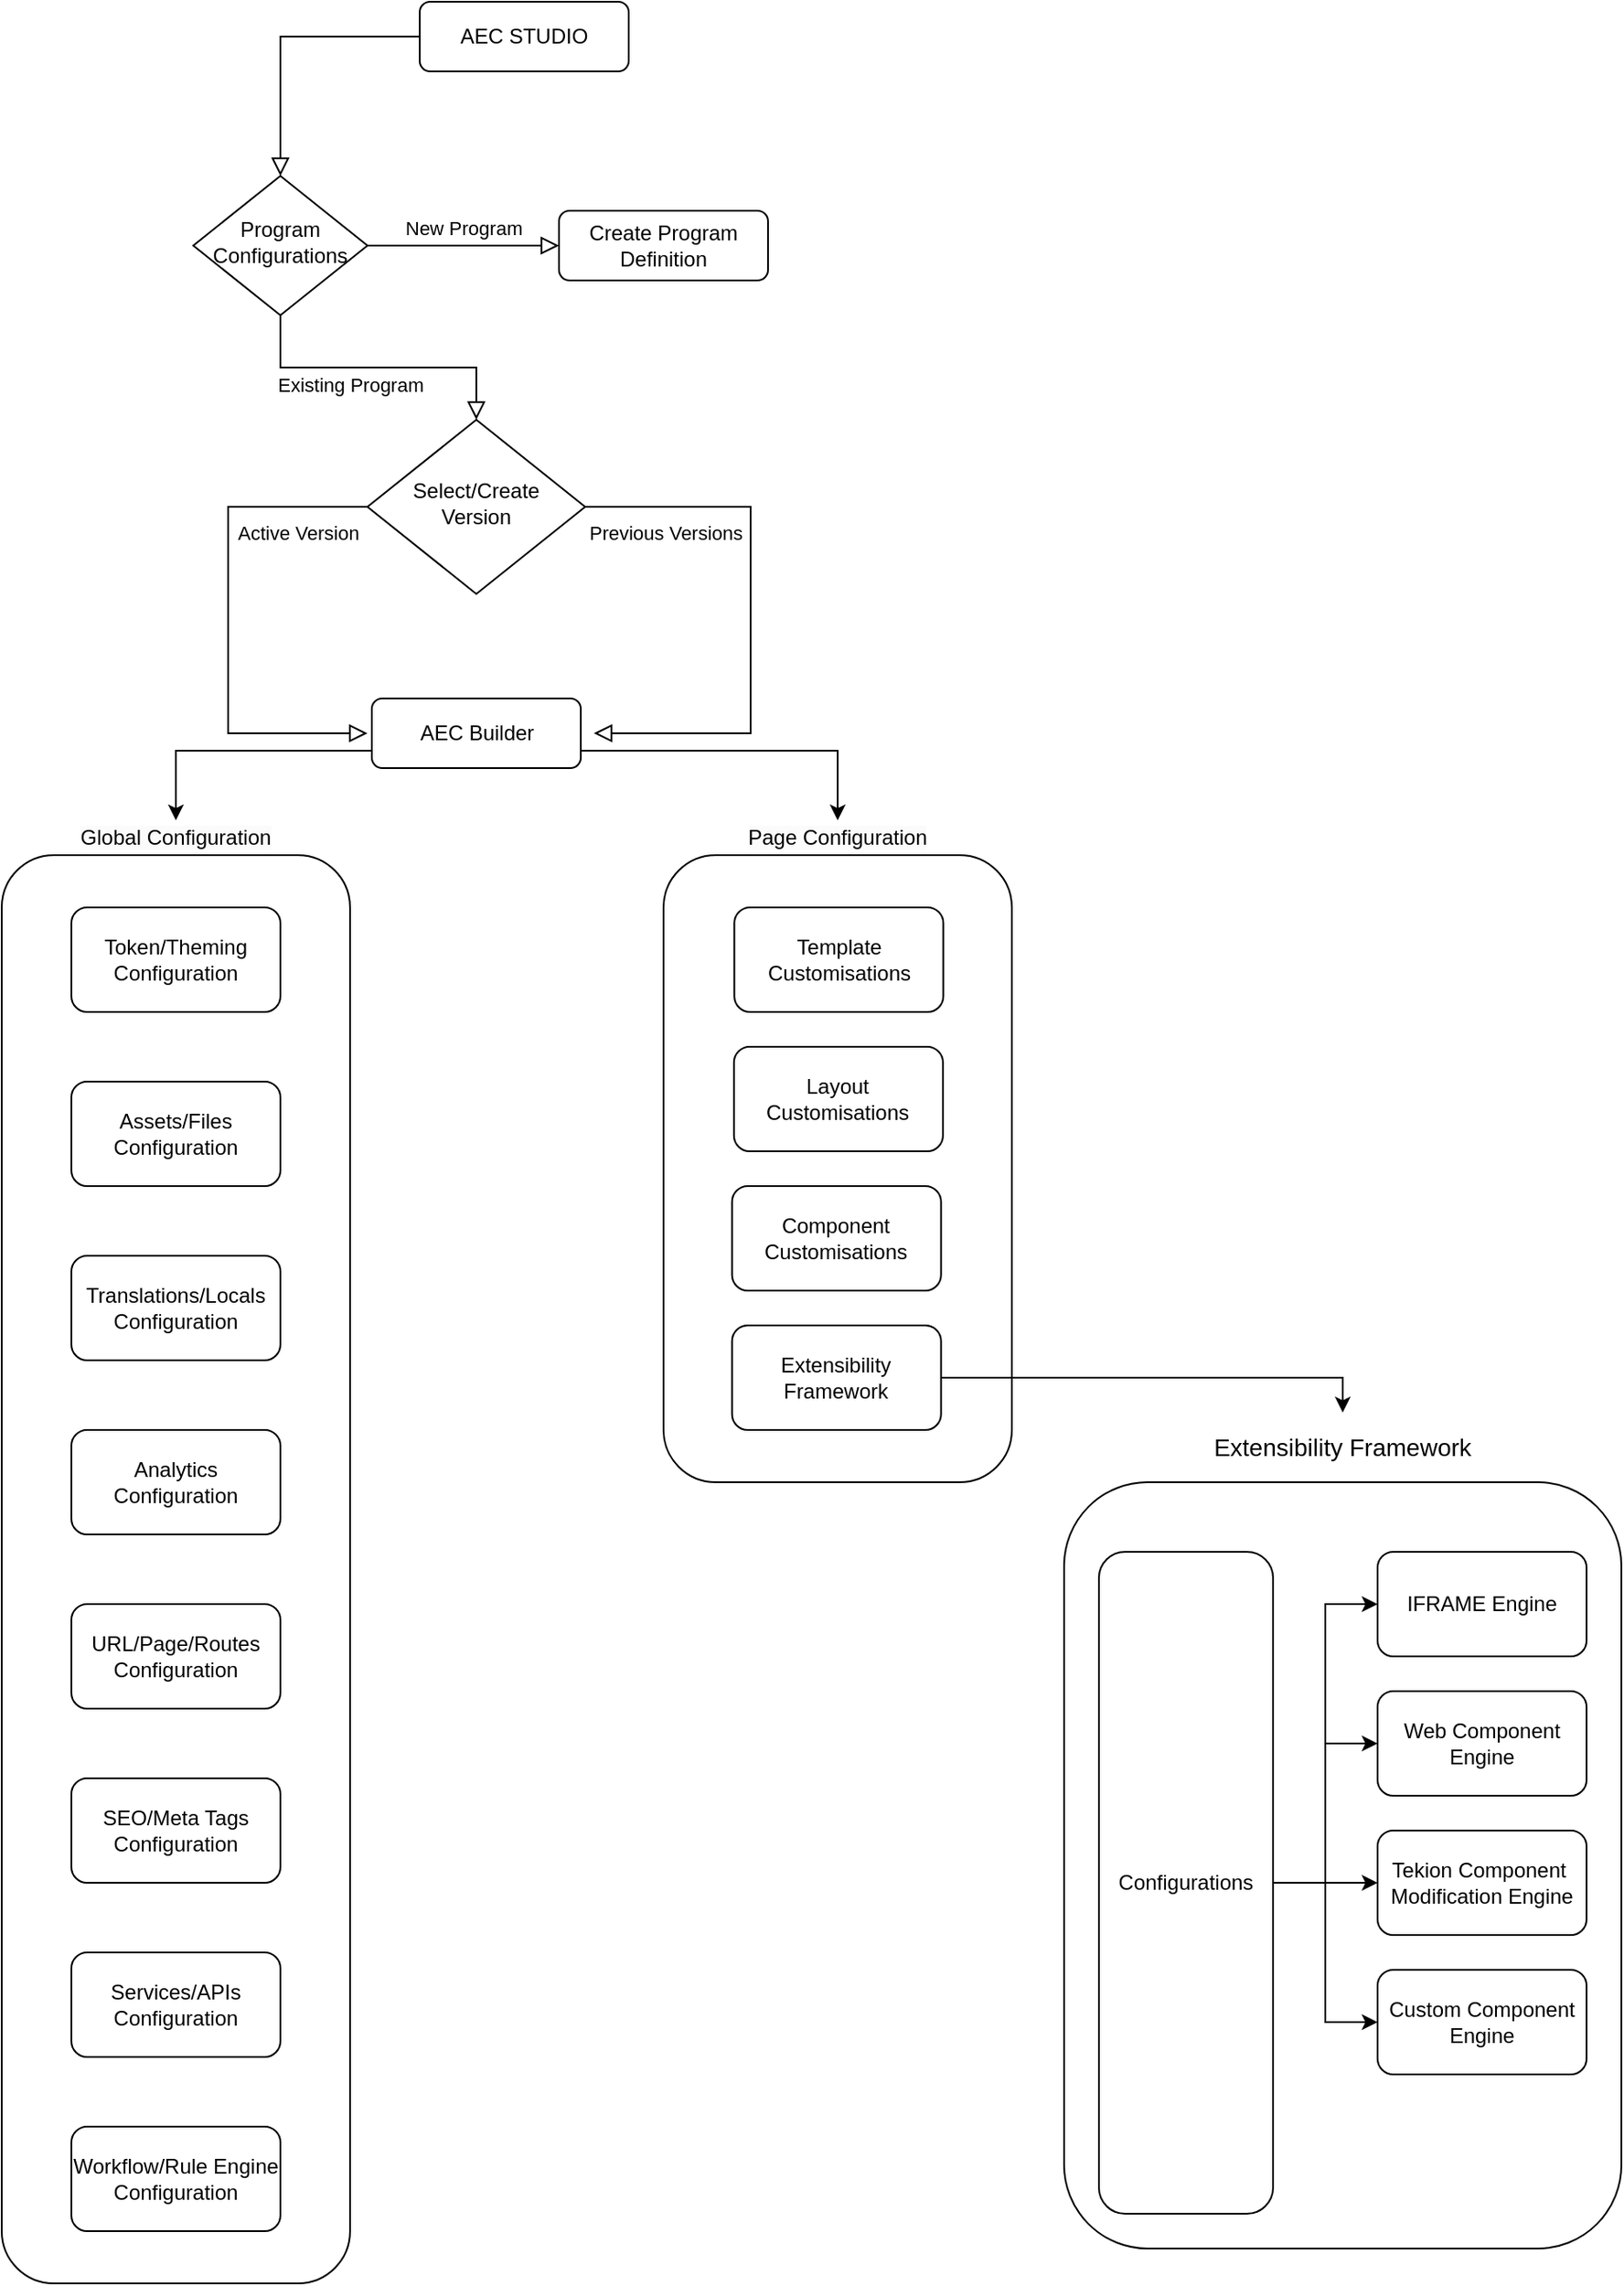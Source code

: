 <mxfile version="24.7.17">
  <diagram id="C5RBs43oDa-KdzZeNtuy" name="Page-1">
    <mxGraphModel dx="2440" dy="1292" grid="1" gridSize="10" guides="1" tooltips="1" connect="1" arrows="1" fold="1" page="1" pageScale="1" pageWidth="827" pageHeight="1169" math="0" shadow="0">
      <root>
        <mxCell id="WIyWlLk6GJQsqaUBKTNV-0" />
        <mxCell id="WIyWlLk6GJQsqaUBKTNV-1" parent="WIyWlLk6GJQsqaUBKTNV-0" />
        <mxCell id="1dSOrY2WGg7x927SlMmq-34" value="" style="rounded=1;whiteSpace=wrap;html=1;fillColor=none;container=0;" vertex="1" parent="WIyWlLk6GJQsqaUBKTNV-1">
          <mxGeometry x="60" y="560" width="200" height="820" as="geometry" />
        </mxCell>
        <mxCell id="WIyWlLk6GJQsqaUBKTNV-2" value="" style="rounded=0;html=1;jettySize=auto;orthogonalLoop=1;fontSize=11;endArrow=block;endFill=0;endSize=8;strokeWidth=1;shadow=0;labelBackgroundColor=none;edgeStyle=orthogonalEdgeStyle;" parent="WIyWlLk6GJQsqaUBKTNV-1" source="WIyWlLk6GJQsqaUBKTNV-3" target="WIyWlLk6GJQsqaUBKTNV-6" edge="1">
          <mxGeometry relative="1" as="geometry" />
        </mxCell>
        <mxCell id="WIyWlLk6GJQsqaUBKTNV-3" value="AEC STUDIO" style="rounded=1;whiteSpace=wrap;html=1;fontSize=12;glass=0;strokeWidth=1;shadow=0;" parent="WIyWlLk6GJQsqaUBKTNV-1" vertex="1">
          <mxGeometry x="300" y="70" width="120" height="40" as="geometry" />
        </mxCell>
        <mxCell id="WIyWlLk6GJQsqaUBKTNV-4" value="Existing Program" style="rounded=0;html=1;jettySize=auto;orthogonalLoop=1;fontSize=11;endArrow=block;endFill=0;endSize=8;strokeWidth=1;shadow=0;labelBackgroundColor=none;edgeStyle=orthogonalEdgeStyle;" parent="WIyWlLk6GJQsqaUBKTNV-1" source="WIyWlLk6GJQsqaUBKTNV-6" target="WIyWlLk6GJQsqaUBKTNV-10" edge="1">
          <mxGeometry x="-0.188" y="-10" relative="1" as="geometry">
            <mxPoint as="offset" />
          </mxGeometry>
        </mxCell>
        <mxCell id="WIyWlLk6GJQsqaUBKTNV-5" value="New Program" style="edgeStyle=orthogonalEdgeStyle;rounded=0;html=1;jettySize=auto;orthogonalLoop=1;fontSize=11;endArrow=block;endFill=0;endSize=8;strokeWidth=1;shadow=0;labelBackgroundColor=none;" parent="WIyWlLk6GJQsqaUBKTNV-1" source="WIyWlLk6GJQsqaUBKTNV-6" target="WIyWlLk6GJQsqaUBKTNV-7" edge="1">
          <mxGeometry y="10" relative="1" as="geometry">
            <mxPoint as="offset" />
          </mxGeometry>
        </mxCell>
        <mxCell id="WIyWlLk6GJQsqaUBKTNV-6" value="Program Configurations" style="rhombus;whiteSpace=wrap;html=1;shadow=0;fontFamily=Helvetica;fontSize=12;align=center;strokeWidth=1;spacing=6;spacingTop=-4;" parent="WIyWlLk6GJQsqaUBKTNV-1" vertex="1">
          <mxGeometry x="170" y="170" width="100" height="80" as="geometry" />
        </mxCell>
        <mxCell id="WIyWlLk6GJQsqaUBKTNV-7" value="Create Program Definition" style="rounded=1;whiteSpace=wrap;html=1;fontSize=12;glass=0;strokeWidth=1;shadow=0;" parent="WIyWlLk6GJQsqaUBKTNV-1" vertex="1">
          <mxGeometry x="380" y="190" width="120" height="40" as="geometry" />
        </mxCell>
        <mxCell id="WIyWlLk6GJQsqaUBKTNV-8" value="" style="rounded=0;html=1;jettySize=auto;orthogonalLoop=1;fontSize=11;endArrow=block;endFill=0;endSize=8;strokeWidth=1;shadow=0;labelBackgroundColor=none;edgeStyle=orthogonalEdgeStyle;exitX=0;exitY=0.5;exitDx=0;exitDy=0;" parent="WIyWlLk6GJQsqaUBKTNV-1" source="WIyWlLk6GJQsqaUBKTNV-10" edge="1">
          <mxGeometry x="0.333" y="20" relative="1" as="geometry">
            <mxPoint as="offset" />
            <mxPoint x="270" y="490" as="targetPoint" />
            <Array as="points">
              <mxPoint x="190" y="360" />
              <mxPoint x="190" y="490" />
            </Array>
          </mxGeometry>
        </mxCell>
        <mxCell id="1dSOrY2WGg7x927SlMmq-7" value="Active Version" style="edgeLabel;html=1;align=center;verticalAlign=middle;resizable=0;points=[];" vertex="1" connectable="0" parent="WIyWlLk6GJQsqaUBKTNV-8">
          <mxGeometry x="-0.439" relative="1" as="geometry">
            <mxPoint x="40" y="13" as="offset" />
          </mxGeometry>
        </mxCell>
        <mxCell id="WIyWlLk6GJQsqaUBKTNV-9" value="Previous Versions" style="edgeStyle=orthogonalEdgeStyle;rounded=0;html=1;jettySize=auto;orthogonalLoop=1;fontSize=11;endArrow=block;endFill=0;endSize=8;strokeWidth=1;shadow=0;labelBackgroundColor=none;" parent="WIyWlLk6GJQsqaUBKTNV-1" source="WIyWlLk6GJQsqaUBKTNV-10" edge="1">
          <mxGeometry x="-0.716" y="-15" relative="1" as="geometry">
            <mxPoint x="1" as="offset" />
            <mxPoint x="400" y="490" as="targetPoint" />
            <Array as="points">
              <mxPoint x="490" y="360" />
              <mxPoint x="490" y="490" />
            </Array>
          </mxGeometry>
        </mxCell>
        <mxCell id="WIyWlLk6GJQsqaUBKTNV-10" value="Select/Create Version" style="rhombus;whiteSpace=wrap;html=1;shadow=0;fontFamily=Helvetica;fontSize=12;align=center;strokeWidth=1;spacing=6;spacingTop=-4;" parent="WIyWlLk6GJQsqaUBKTNV-1" vertex="1">
          <mxGeometry x="270" y="310" width="125" height="100" as="geometry" />
        </mxCell>
        <mxCell id="1dSOrY2WGg7x927SlMmq-13" value="Token/Theming Configuration" style="rounded=1;whiteSpace=wrap;html=1;" vertex="1" parent="WIyWlLk6GJQsqaUBKTNV-1">
          <mxGeometry x="100" y="590" width="120" height="60" as="geometry" />
        </mxCell>
        <mxCell id="1dSOrY2WGg7x927SlMmq-38" style="edgeStyle=orthogonalEdgeStyle;rounded=0;orthogonalLoop=1;jettySize=auto;html=1;entryX=0.5;entryY=0;entryDx=0;entryDy=0;" edge="1" parent="WIyWlLk6GJQsqaUBKTNV-1" source="1dSOrY2WGg7x927SlMmq-19" target="1dSOrY2WGg7x927SlMmq-36">
          <mxGeometry relative="1" as="geometry">
            <Array as="points">
              <mxPoint x="160" y="500" />
            </Array>
          </mxGeometry>
        </mxCell>
        <mxCell id="1dSOrY2WGg7x927SlMmq-39" style="edgeStyle=orthogonalEdgeStyle;rounded=0;orthogonalLoop=1;jettySize=auto;html=1;" edge="1" parent="WIyWlLk6GJQsqaUBKTNV-1" source="1dSOrY2WGg7x927SlMmq-19" target="1dSOrY2WGg7x927SlMmq-37">
          <mxGeometry relative="1" as="geometry">
            <Array as="points">
              <mxPoint x="540" y="500" />
            </Array>
          </mxGeometry>
        </mxCell>
        <mxCell id="1dSOrY2WGg7x927SlMmq-19" value="AEC Builder" style="rounded=1;whiteSpace=wrap;html=1;fontSize=12;glass=0;strokeWidth=1;shadow=0;" vertex="1" parent="WIyWlLk6GJQsqaUBKTNV-1">
          <mxGeometry x="272.5" y="470" width="120" height="40" as="geometry" />
        </mxCell>
        <mxCell id="1dSOrY2WGg7x927SlMmq-20" value="" style="group" vertex="1" connectable="0" parent="WIyWlLk6GJQsqaUBKTNV-1">
          <mxGeometry x="440" y="560" width="200" height="360" as="geometry" />
        </mxCell>
        <mxCell id="1dSOrY2WGg7x927SlMmq-11" value="" style="rounded=1;whiteSpace=wrap;html=1;fillColor=none;container=0;" vertex="1" parent="1dSOrY2WGg7x927SlMmq-20">
          <mxGeometry width="200" height="360" as="geometry" />
        </mxCell>
        <mxCell id="1dSOrY2WGg7x927SlMmq-15" value="Template Customisations" style="rounded=1;whiteSpace=wrap;html=1;container=0;" vertex="1" parent="1dSOrY2WGg7x927SlMmq-20">
          <mxGeometry x="40.66" y="30" width="120" height="60" as="geometry" />
        </mxCell>
        <mxCell id="1dSOrY2WGg7x927SlMmq-14" value="Layout Customisations" style="rounded=1;whiteSpace=wrap;html=1;container=0;" vertex="1" parent="1dSOrY2WGg7x927SlMmq-20">
          <mxGeometry x="40.44" y="110" width="120" height="60" as="geometry" />
        </mxCell>
        <mxCell id="1dSOrY2WGg7x927SlMmq-16" value="Component Customisations" style="rounded=1;whiteSpace=wrap;html=1;container=0;" vertex="1" parent="1dSOrY2WGg7x927SlMmq-20">
          <mxGeometry x="39.34" y="190" width="120" height="60" as="geometry" />
        </mxCell>
        <mxCell id="1dSOrY2WGg7x927SlMmq-17" value="Extensibility Framework" style="rounded=1;whiteSpace=wrap;html=1;container=0;" vertex="1" parent="1dSOrY2WGg7x927SlMmq-20">
          <mxGeometry x="39.34" y="270" width="120" height="60" as="geometry" />
        </mxCell>
        <mxCell id="1dSOrY2WGg7x927SlMmq-21" value="Assets/Files Configuration" style="rounded=1;whiteSpace=wrap;html=1;" vertex="1" parent="WIyWlLk6GJQsqaUBKTNV-1">
          <mxGeometry x="100" y="690" width="120" height="60" as="geometry" />
        </mxCell>
        <mxCell id="1dSOrY2WGg7x927SlMmq-22" value="URL/Page/Routes&lt;br&gt;Configuration" style="rounded=1;whiteSpace=wrap;html=1;" vertex="1" parent="WIyWlLk6GJQsqaUBKTNV-1">
          <mxGeometry x="100" y="990" width="120" height="60" as="geometry" />
        </mxCell>
        <mxCell id="1dSOrY2WGg7x927SlMmq-23" value="Translations/Locals&lt;br&gt;Configuration" style="rounded=1;whiteSpace=wrap;html=1;" vertex="1" parent="WIyWlLk6GJQsqaUBKTNV-1">
          <mxGeometry x="100" y="790" width="120" height="60" as="geometry" />
        </mxCell>
        <mxCell id="1dSOrY2WGg7x927SlMmq-24" value="Analytics&lt;br&gt;Configuration" style="rounded=1;whiteSpace=wrap;html=1;" vertex="1" parent="WIyWlLk6GJQsqaUBKTNV-1">
          <mxGeometry x="100" y="890" width="120" height="60" as="geometry" />
        </mxCell>
        <mxCell id="1dSOrY2WGg7x927SlMmq-25" value="SEO/Meta Tags&lt;br&gt;Configuration" style="rounded=1;whiteSpace=wrap;html=1;" vertex="1" parent="WIyWlLk6GJQsqaUBKTNV-1">
          <mxGeometry x="100" y="1090" width="120" height="60" as="geometry" />
        </mxCell>
        <mxCell id="1dSOrY2WGg7x927SlMmq-26" value="Services/APIs&lt;br&gt;Configuration" style="rounded=1;whiteSpace=wrap;html=1;" vertex="1" parent="WIyWlLk6GJQsqaUBKTNV-1">
          <mxGeometry x="100" y="1190" width="120" height="60" as="geometry" />
        </mxCell>
        <mxCell id="1dSOrY2WGg7x927SlMmq-27" value="Workflow/Rule Engine&lt;br&gt;Configuration" style="rounded=1;whiteSpace=wrap;html=1;" vertex="1" parent="WIyWlLk6GJQsqaUBKTNV-1">
          <mxGeometry x="100" y="1290" width="120" height="60" as="geometry" />
        </mxCell>
        <mxCell id="1dSOrY2WGg7x927SlMmq-36" value="&lt;span style=&quot;color: rgb(0, 0, 0); font-family: Helvetica; font-size: 12px; font-style: normal; font-variant-ligatures: normal; font-variant-caps: normal; font-weight: 400; letter-spacing: normal; orphans: 2; text-align: center; text-indent: 0px; text-transform: none; widows: 2; word-spacing: 0px; -webkit-text-stroke-width: 0px; white-space: normal; background-color: rgb(251, 251, 251); text-decoration-thickness: initial; text-decoration-style: initial; text-decoration-color: initial; display: inline !important; float: none;&quot;&gt;Global Configuration&lt;/span&gt;" style="text;html=1;align=center;verticalAlign=middle;whiteSpace=wrap;rounded=0;" vertex="1" parent="WIyWlLk6GJQsqaUBKTNV-1">
          <mxGeometry x="60" y="540" width="200" height="20" as="geometry" />
        </mxCell>
        <mxCell id="1dSOrY2WGg7x927SlMmq-37" value="&lt;br&gt;&lt;span style=&quot;color: rgb(0, 0, 0); font-family: Helvetica; font-size: 12px; font-style: normal; font-variant-ligatures: normal; font-variant-caps: normal; font-weight: 400; letter-spacing: normal; orphans: 2; text-align: center; text-indent: 0px; text-transform: none; widows: 2; word-spacing: 0px; -webkit-text-stroke-width: 0px; white-space: normal; background-color: rgb(251, 251, 251); text-decoration-thickness: initial; text-decoration-style: initial; text-decoration-color: initial; display: inline !important; float: none;&quot;&gt;Page Configuration&lt;/span&gt;&lt;div&gt;&lt;br/&gt;&lt;/div&gt;" style="text;html=1;align=center;verticalAlign=middle;whiteSpace=wrap;rounded=0;" vertex="1" parent="WIyWlLk6GJQsqaUBKTNV-1">
          <mxGeometry x="440" y="540" width="200" height="20" as="geometry" />
        </mxCell>
        <mxCell id="1dSOrY2WGg7x927SlMmq-40" value="" style="group;fillColor=none;rounded=1;" vertex="1" connectable="0" parent="WIyWlLk6GJQsqaUBKTNV-1">
          <mxGeometry x="670" y="890" width="320" height="470" as="geometry" />
        </mxCell>
        <mxCell id="1dSOrY2WGg7x927SlMmq-41" value="" style="rounded=1;whiteSpace=wrap;html=1;fillColor=none;" vertex="1" parent="1dSOrY2WGg7x927SlMmq-40">
          <mxGeometry y="30" width="320" height="440" as="geometry" />
        </mxCell>
        <mxCell id="1dSOrY2WGg7x927SlMmq-42" value="&lt;font style=&quot;font-size: 14px;&quot;&gt;Extensibility Framework&lt;/font&gt;" style="text;html=1;align=center;verticalAlign=middle;whiteSpace=wrap;rounded=0;" vertex="1" parent="1dSOrY2WGg7x927SlMmq-40">
          <mxGeometry y="-10" width="320" height="40" as="geometry" />
        </mxCell>
        <mxCell id="1dSOrY2WGg7x927SlMmq-43" style="edgeStyle=orthogonalEdgeStyle;rounded=0;orthogonalLoop=1;jettySize=auto;html=1;entryX=0;entryY=0.5;entryDx=0;entryDy=0;" edge="1" parent="1dSOrY2WGg7x927SlMmq-40" source="1dSOrY2WGg7x927SlMmq-47" target="1dSOrY2WGg7x927SlMmq-48">
          <mxGeometry relative="1" as="geometry" />
        </mxCell>
        <mxCell id="1dSOrY2WGg7x927SlMmq-44" style="edgeStyle=orthogonalEdgeStyle;rounded=0;orthogonalLoop=1;jettySize=auto;html=1;entryX=0;entryY=0.5;entryDx=0;entryDy=0;" edge="1" parent="1dSOrY2WGg7x927SlMmq-40" source="1dSOrY2WGg7x927SlMmq-47" target="1dSOrY2WGg7x927SlMmq-49">
          <mxGeometry relative="1" as="geometry" />
        </mxCell>
        <mxCell id="1dSOrY2WGg7x927SlMmq-45" style="edgeStyle=orthogonalEdgeStyle;rounded=0;orthogonalLoop=1;jettySize=auto;html=1;entryX=0;entryY=0.5;entryDx=0;entryDy=0;" edge="1" parent="1dSOrY2WGg7x927SlMmq-40" source="1dSOrY2WGg7x927SlMmq-47" target="1dSOrY2WGg7x927SlMmq-50">
          <mxGeometry relative="1" as="geometry" />
        </mxCell>
        <mxCell id="1dSOrY2WGg7x927SlMmq-46" style="edgeStyle=orthogonalEdgeStyle;rounded=0;orthogonalLoop=1;jettySize=auto;html=1;entryX=0;entryY=0.5;entryDx=0;entryDy=0;" edge="1" parent="1dSOrY2WGg7x927SlMmq-40" source="1dSOrY2WGg7x927SlMmq-47" target="1dSOrY2WGg7x927SlMmq-51">
          <mxGeometry relative="1" as="geometry" />
        </mxCell>
        <mxCell id="1dSOrY2WGg7x927SlMmq-47" value="Configurations" style="rounded=1;whiteSpace=wrap;html=1;" vertex="1" parent="1dSOrY2WGg7x927SlMmq-40">
          <mxGeometry x="20" y="70" width="100" height="380" as="geometry" />
        </mxCell>
        <mxCell id="1dSOrY2WGg7x927SlMmq-48" value="IFRAME Engine" style="rounded=1;whiteSpace=wrap;html=1;" vertex="1" parent="1dSOrY2WGg7x927SlMmq-40">
          <mxGeometry x="180" y="70" width="120" height="60" as="geometry" />
        </mxCell>
        <mxCell id="1dSOrY2WGg7x927SlMmq-49" value="Web Component Engine" style="rounded=1;whiteSpace=wrap;html=1;" vertex="1" parent="1dSOrY2WGg7x927SlMmq-40">
          <mxGeometry x="180" y="150" width="120" height="60" as="geometry" />
        </mxCell>
        <mxCell id="1dSOrY2WGg7x927SlMmq-50" value="Tekion Component&amp;nbsp; Modification Engine" style="rounded=1;whiteSpace=wrap;html=1;" vertex="1" parent="1dSOrY2WGg7x927SlMmq-40">
          <mxGeometry x="180" y="230" width="120" height="60" as="geometry" />
        </mxCell>
        <mxCell id="1dSOrY2WGg7x927SlMmq-51" value="Custom Component Engine" style="rounded=1;whiteSpace=wrap;html=1;" vertex="1" parent="1dSOrY2WGg7x927SlMmq-40">
          <mxGeometry x="180" y="310" width="120" height="60" as="geometry" />
        </mxCell>
        <mxCell id="1dSOrY2WGg7x927SlMmq-52" style="edgeStyle=orthogonalEdgeStyle;rounded=0;orthogonalLoop=1;jettySize=auto;html=1;entryX=0.5;entryY=0;entryDx=0;entryDy=0;" edge="1" parent="WIyWlLk6GJQsqaUBKTNV-1" source="1dSOrY2WGg7x927SlMmq-17" target="1dSOrY2WGg7x927SlMmq-42">
          <mxGeometry relative="1" as="geometry" />
        </mxCell>
      </root>
    </mxGraphModel>
  </diagram>
</mxfile>
